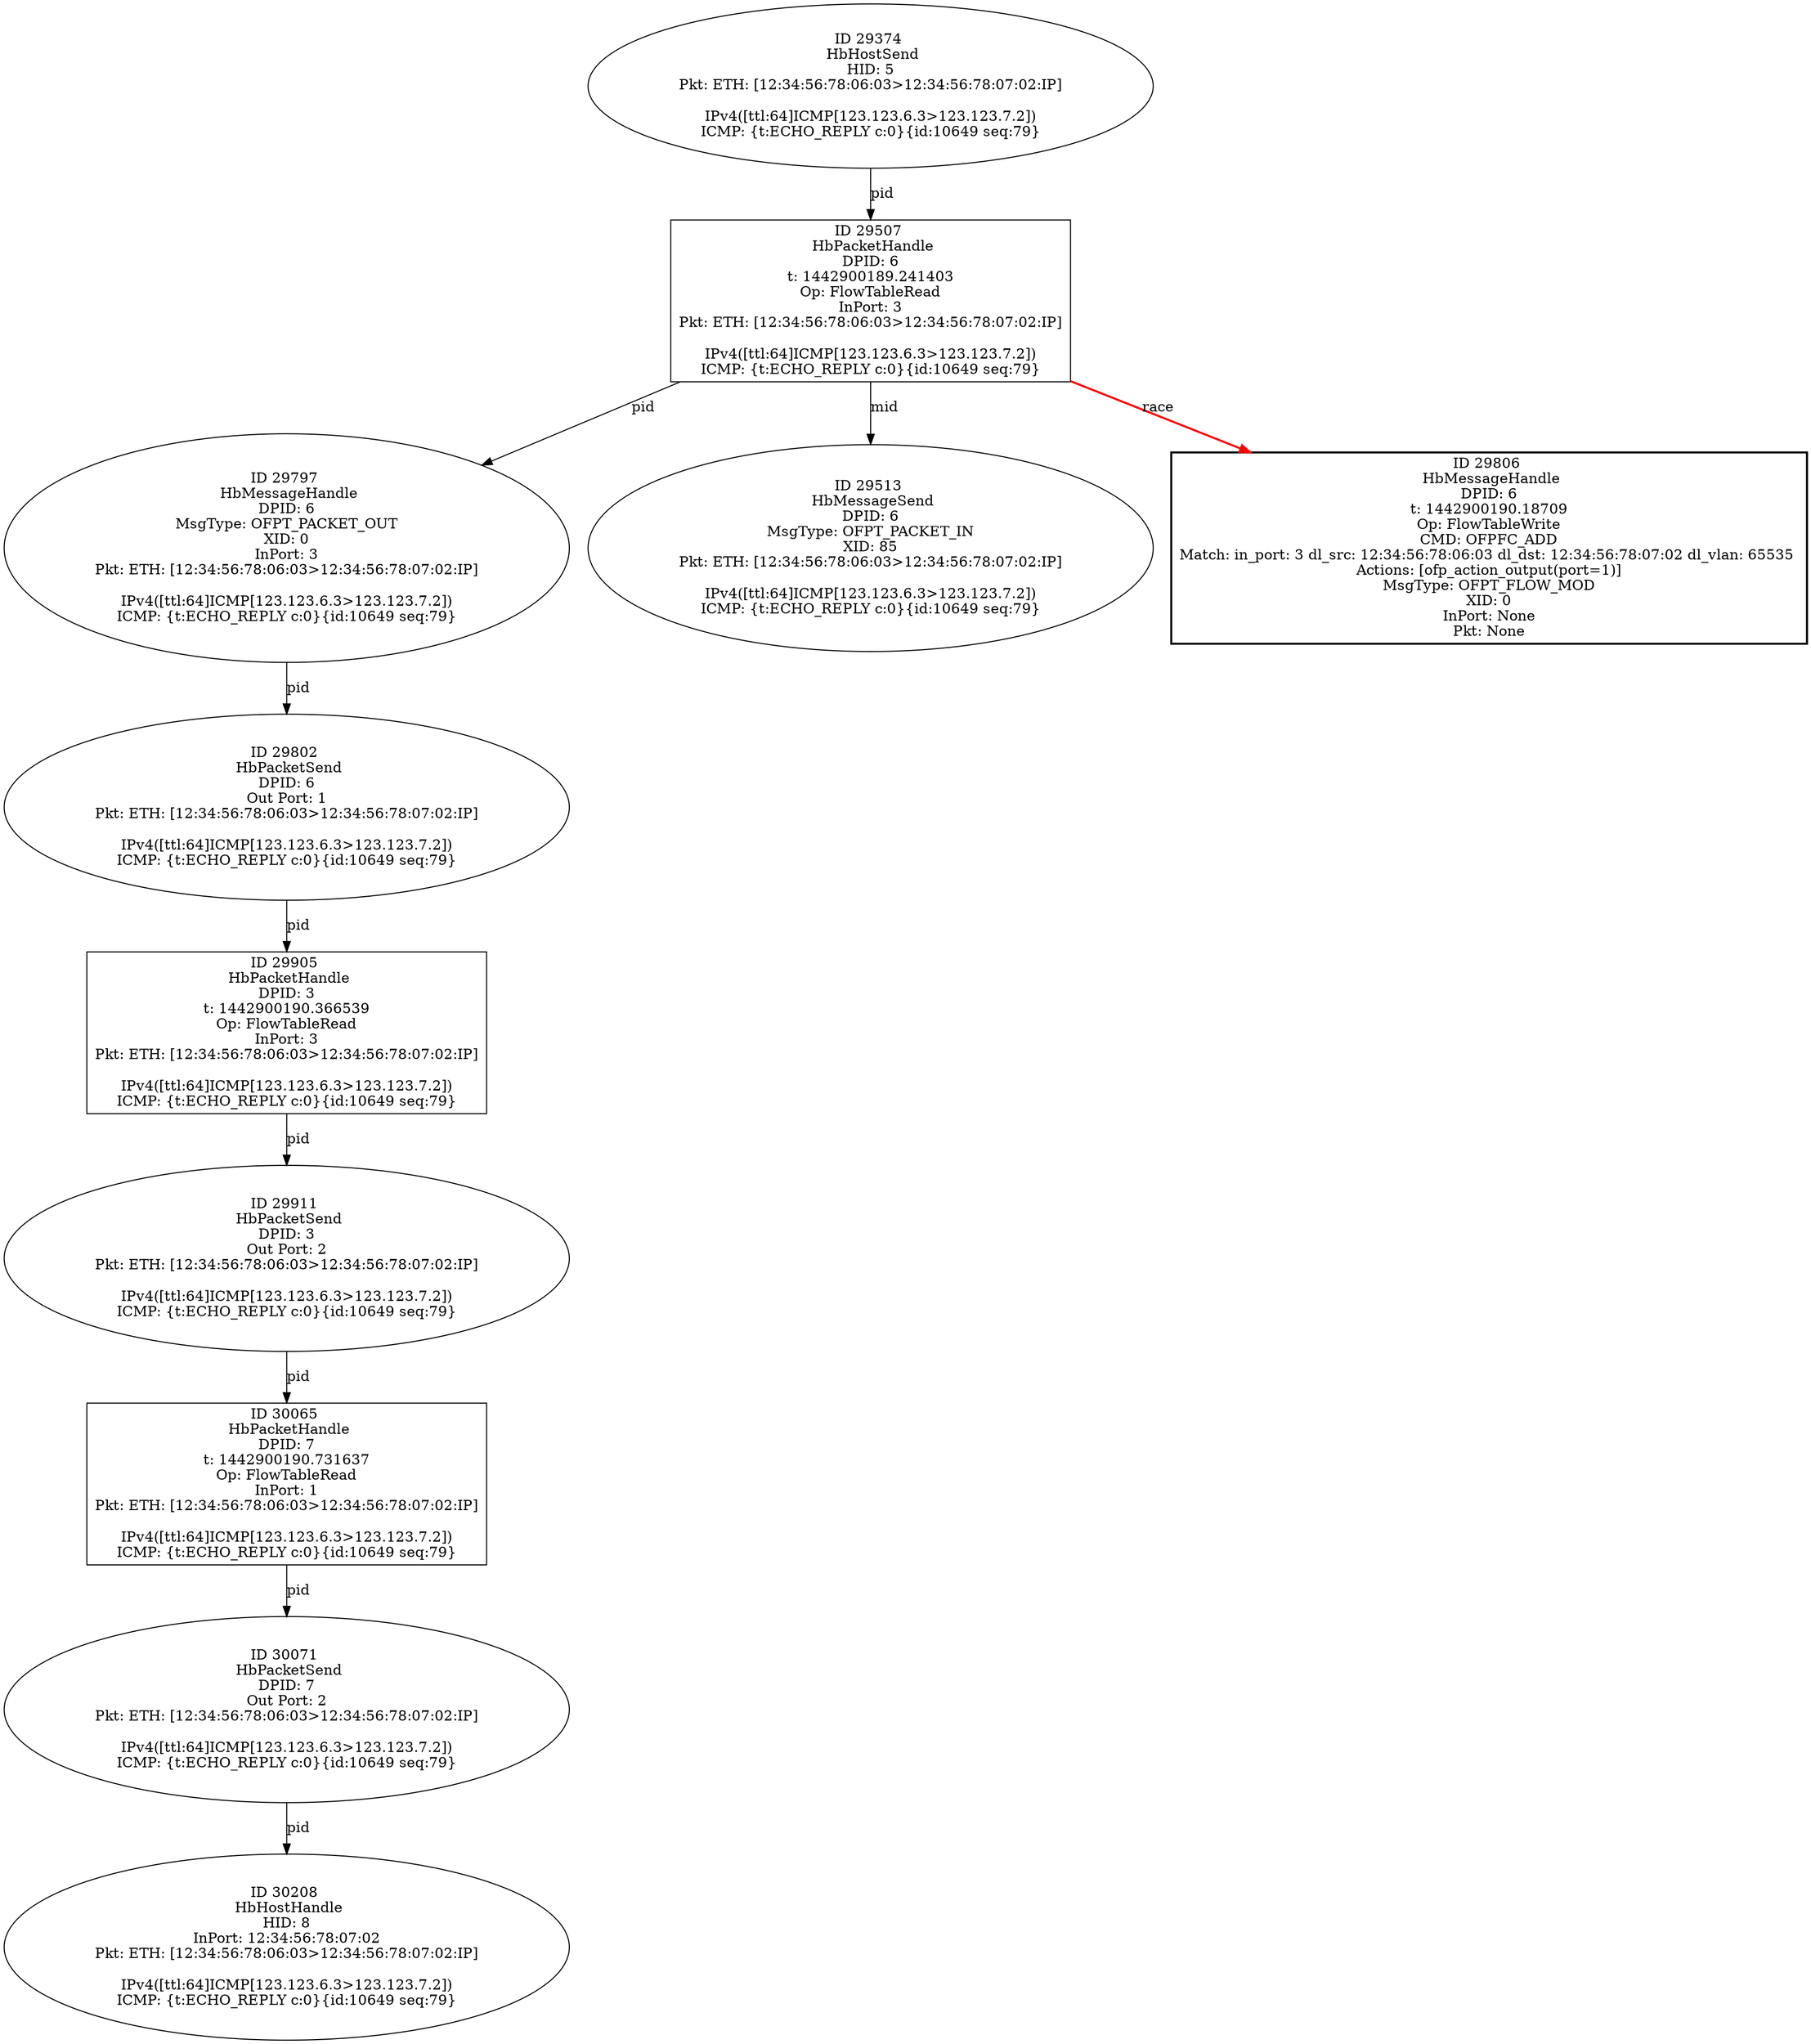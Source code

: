 strict digraph G {
30208 [shape=oval, event=<hb_events.HbHostHandle object at 0x10e34c310>, label="ID 30208 
 HbHostHandle
HID: 8
InPort: 12:34:56:78:07:02
Pkt: ETH: [12:34:56:78:06:03>12:34:56:78:07:02:IP]

IPv4([ttl:64]ICMP[123.123.6.3>123.123.7.2])
ICMP: {t:ECHO_REPLY c:0}{id:10649 seq:79}"];
29507 [shape=box, event=<hb_events.HbPacketHandle object at 0x10e037710>, label="ID 29507 
 HbPacketHandle
DPID: 6
t: 1442900189.241403
Op: FlowTableRead
InPort: 3
Pkt: ETH: [12:34:56:78:06:03>12:34:56:78:07:02:IP]

IPv4([ttl:64]ICMP[123.123.6.3>123.123.7.2])
ICMP: {t:ECHO_REPLY c:0}{id:10649 seq:79}"];
29797 [shape=oval, event=<hb_events.HbMessageHandle object at 0x10e167390>, label="ID 29797 
 HbMessageHandle
DPID: 6
MsgType: OFPT_PACKET_OUT
XID: 0
InPort: 3
Pkt: ETH: [12:34:56:78:06:03>12:34:56:78:07:02:IP]

IPv4([ttl:64]ICMP[123.123.6.3>123.123.7.2])
ICMP: {t:ECHO_REPLY c:0}{id:10649 seq:79}"];
30065 [shape=box, event=<hb_events.HbPacketHandle object at 0x10e26be50>, label="ID 30065 
 HbPacketHandle
DPID: 7
t: 1442900190.731637
Op: FlowTableRead
InPort: 1
Pkt: ETH: [12:34:56:78:06:03>12:34:56:78:07:02:IP]

IPv4([ttl:64]ICMP[123.123.6.3>123.123.7.2])
ICMP: {t:ECHO_REPLY c:0}{id:10649 seq:79}"];
29513 [shape=oval, event=<hb_events.HbMessageSend object at 0x10e024250>, label="ID 29513 
 HbMessageSend
DPID: 6
MsgType: OFPT_PACKET_IN
XID: 85
Pkt: ETH: [12:34:56:78:06:03>12:34:56:78:07:02:IP]

IPv4([ttl:64]ICMP[123.123.6.3>123.123.7.2])
ICMP: {t:ECHO_REPLY c:0}{id:10649 seq:79}"];
29802 [shape=oval, event=<hb_events.HbPacketSend object at 0x10e197850>, label="ID 29802 
 HbPacketSend
DPID: 6
Out Port: 1
Pkt: ETH: [12:34:56:78:06:03>12:34:56:78:07:02:IP]

IPv4([ttl:64]ICMP[123.123.6.3>123.123.7.2])
ICMP: {t:ECHO_REPLY c:0}{id:10649 seq:79}"];
30071 [shape=oval, event=<hb_events.HbPacketSend object at 0x10e2d3ad0>, label="ID 30071 
 HbPacketSend
DPID: 7
Out Port: 2
Pkt: ETH: [12:34:56:78:06:03>12:34:56:78:07:02:IP]

IPv4([ttl:64]ICMP[123.123.6.3>123.123.7.2])
ICMP: {t:ECHO_REPLY c:0}{id:10649 seq:79}"];
29806 [shape=box, style=bold, event=<hb_events.HbMessageHandle object at 0x10e1a2710>, label="ID 29806 
 HbMessageHandle
DPID: 6
t: 1442900190.18709
Op: FlowTableWrite
CMD: OFPFC_ADD
Match: in_port: 3 dl_src: 12:34:56:78:06:03 dl_dst: 12:34:56:78:07:02 dl_vlan: 65535 
Actions: [ofp_action_output(port=1)]
MsgType: OFPT_FLOW_MOD
XID: 0
InPort: None
Pkt: None"];
29905 [shape=box, event=<hb_events.HbPacketHandle object at 0x10e1ea810>, label="ID 29905 
 HbPacketHandle
DPID: 3
t: 1442900190.366539
Op: FlowTableRead
InPort: 3
Pkt: ETH: [12:34:56:78:06:03>12:34:56:78:07:02:IP]

IPv4([ttl:64]ICMP[123.123.6.3>123.123.7.2])
ICMP: {t:ECHO_REPLY c:0}{id:10649 seq:79}"];
29911 [shape=oval, event=<hb_events.HbPacketSend object at 0x10e1eae90>, label="ID 29911 
 HbPacketSend
DPID: 3
Out Port: 2
Pkt: ETH: [12:34:56:78:06:03>12:34:56:78:07:02:IP]

IPv4([ttl:64]ICMP[123.123.6.3>123.123.7.2])
ICMP: {t:ECHO_REPLY c:0}{id:10649 seq:79}"];
29374 [shape=oval, event=<hb_events.HbHostSend object at 0x10dfc5e10>, label="ID 29374 
 HbHostSend
HID: 5
Pkt: ETH: [12:34:56:78:06:03>12:34:56:78:07:02:IP]

IPv4([ttl:64]ICMP[123.123.6.3>123.123.7.2])
ICMP: {t:ECHO_REPLY c:0}{id:10649 seq:79}"];
29507 -> 29513  [rel=mid, label=mid];
29507 -> 29797  [rel=pid, label=pid];
29507 -> 29806  [harmful=True, color=red, style=bold, rel=race, label=race];
29797 -> 29802  [rel=pid, label=pid];
29905 -> 29911  [rel=pid, label=pid];
29802 -> 29905  [rel=pid, label=pid];
29911 -> 30065  [rel=pid, label=pid];
30065 -> 30071  [rel=pid, label=pid];
30071 -> 30208  [rel=pid, label=pid];
29374 -> 29507  [rel=pid, label=pid];
}
